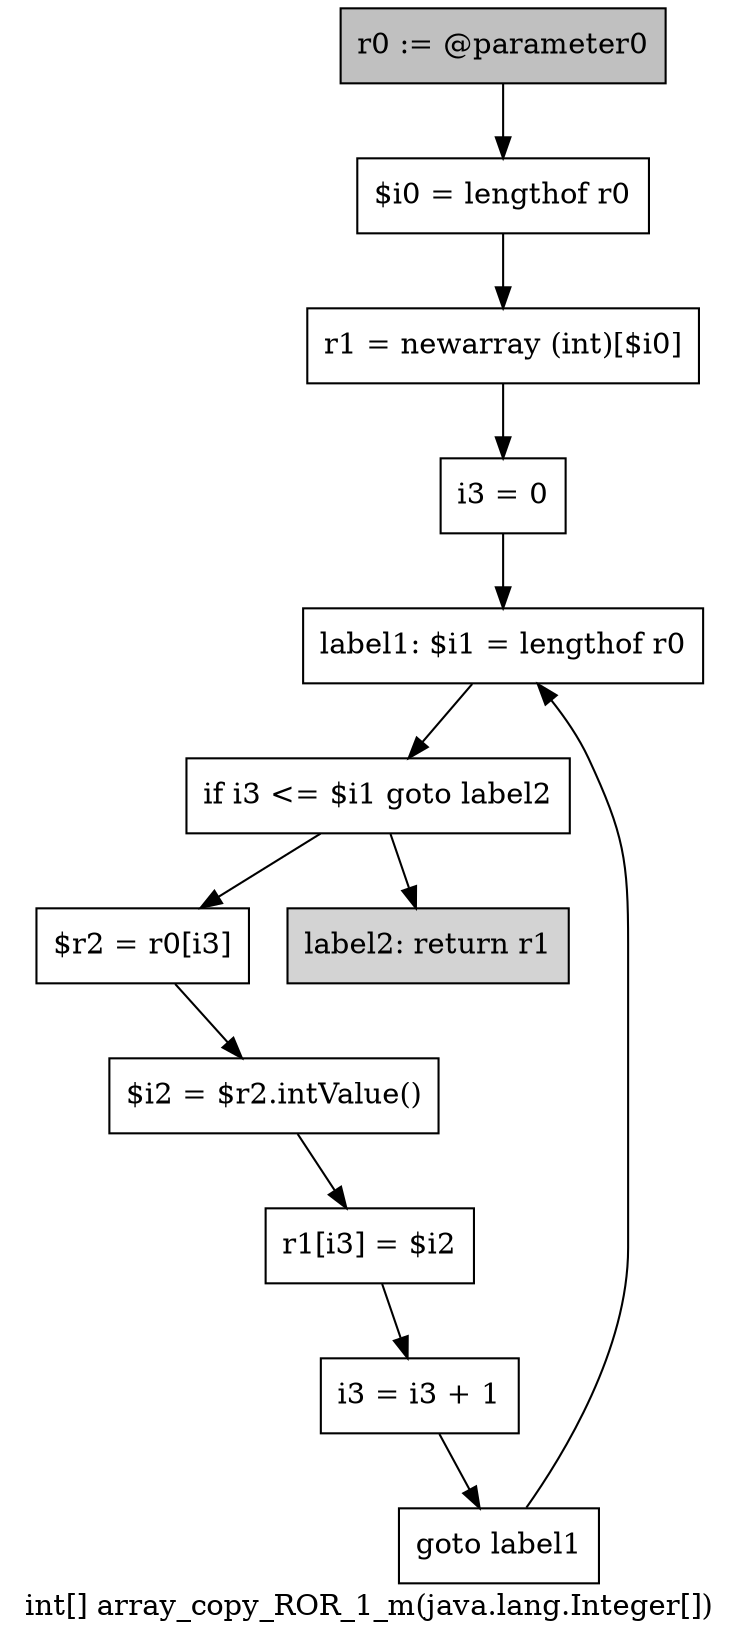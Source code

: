 digraph "int[] array_copy_ROR_1_m(java.lang.Integer[])" {
    label="int[] array_copy_ROR_1_m(java.lang.Integer[])";
    node [shape=box];
    "0" [style=filled,fillcolor=gray,label="r0 := @parameter0",];
    "1" [label="$i0 = lengthof r0",];
    "0"->"1";
    "2" [label="r1 = newarray (int)[$i0]",];
    "1"->"2";
    "3" [label="i3 = 0",];
    "2"->"3";
    "4" [label="label1: $i1 = lengthof r0",];
    "3"->"4";
    "5" [label="if i3 <= $i1 goto label2",];
    "4"->"5";
    "6" [label="$r2 = r0[i3]",];
    "5"->"6";
    "11" [style=filled,fillcolor=lightgray,label="label2: return r1",];
    "5"->"11";
    "7" [label="$i2 = $r2.intValue()",];
    "6"->"7";
    "8" [label="r1[i3] = $i2",];
    "7"->"8";
    "9" [label="i3 = i3 + 1",];
    "8"->"9";
    "10" [label="goto label1",];
    "9"->"10";
    "10"->"4";
}
